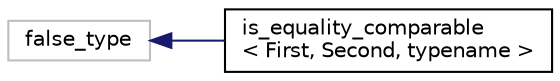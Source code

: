 digraph "Graphical Class Hierarchy"
{
 // LATEX_PDF_SIZE
  edge [fontname="Helvetica",fontsize="10",labelfontname="Helvetica",labelfontsize="10"];
  node [fontname="Helvetica",fontsize="10",shape=record];
  rankdir="LR";
  Node32 [label="false_type",height=0.2,width=0.4,color="grey75", fillcolor="white", style="filled",tooltip=" "];
  Node32 -> Node0 [dir="back",color="midnightblue",fontsize="10",style="solid",fontname="Helvetica"];
  Node0 [label="is_equality_comparable\l\< First, Second, typename \>",height=0.2,width=0.4,color="black", fillcolor="white", style="filled",URL="$structis__equality__comparable.html",tooltip=" "];
}

